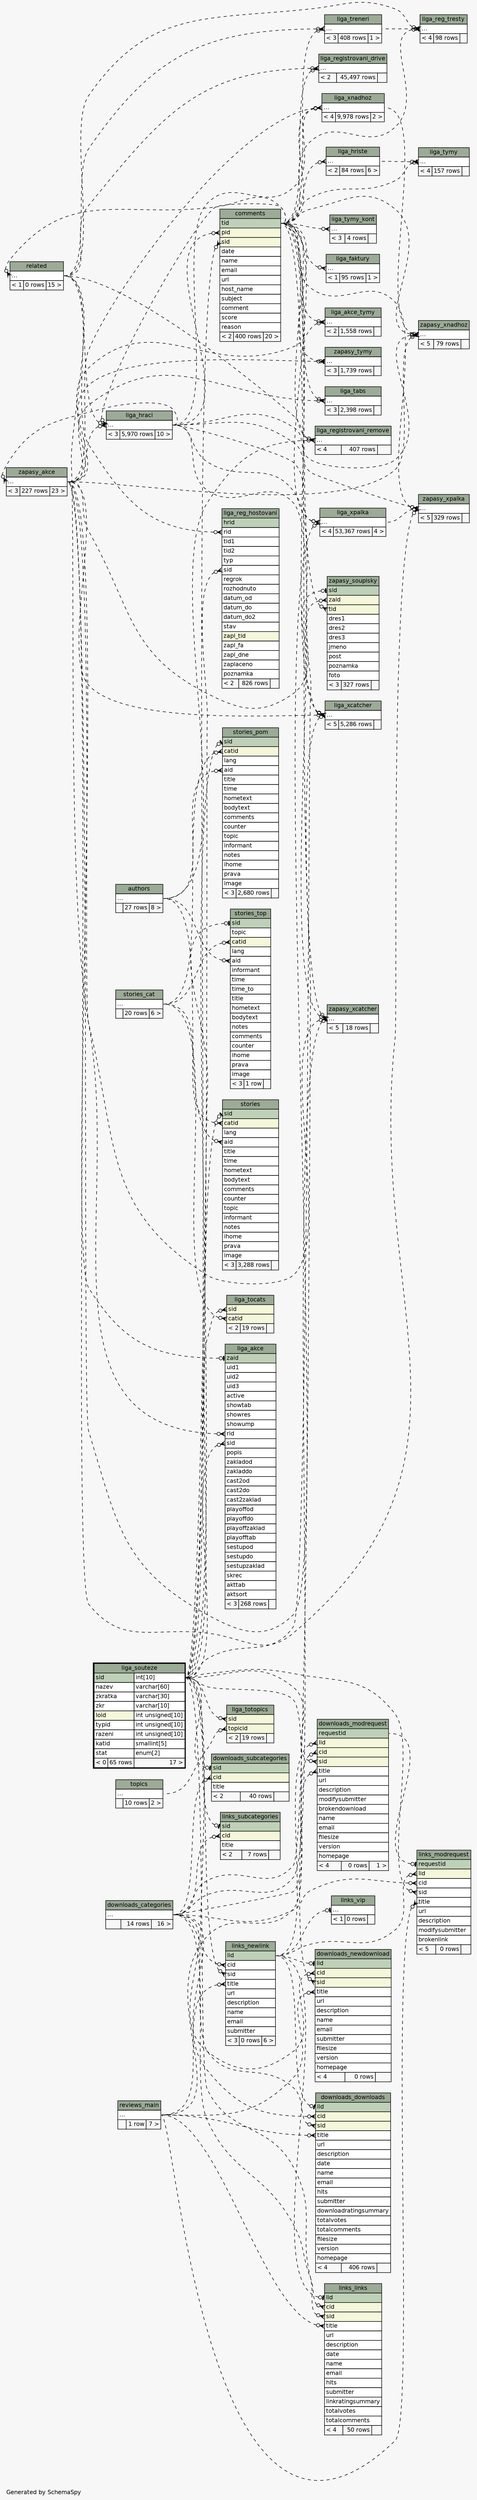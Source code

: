// dot 2.38.0 on Mac OS X 10.9.4
// SchemaSpy rev 590
digraph "impliedTwoDegreesRelationshipsDiagram" {
  graph [
    rankdir="RL"
    bgcolor="#f7f7f7"
    label="\nGenerated by SchemaSpy"
    labeljust="l"
    nodesep="0.18"
    ranksep="0.46"
    fontname="Helvetica"
    fontsize="11"
  ];
  node [
    fontname="Helvetica"
    fontsize="11"
    shape="plaintext"
  ];
  edge [
    arrowsize="0.8"
  ];
  "comments":"pid":w -> "liga_hraci":"elipses":e [arrowhead=none dir=back arrowtail=crowodot style=dashed];
  "comments":"sid":w -> "liga_souteze":"sid.type":e [arrowhead=none dir=back arrowtail=crowodot style=dashed];
  "downloads_downloads":"cid":w -> "downloads_categories":"elipses":e [arrowhead=none dir=back arrowtail=crowodot style=dashed];
  "downloads_downloads":"lid":w -> "links_newlink":"lid":e [arrowhead=none dir=back arrowtail=teeodot style=dashed];
  "downloads_downloads":"sid":w -> "liga_souteze":"sid.type":e [arrowhead=none dir=back arrowtail=crowodot style=dashed];
  "downloads_downloads":"title":w -> "reviews_main":"elipses":e [arrowhead=none dir=back arrowtail=crowodot style=dashed];
  "downloads_modrequest":"cid":w -> "downloads_categories":"elipses":e [arrowhead=none dir=back arrowtail=crowodot style=dashed];
  "downloads_modrequest":"lid":w -> "links_newlink":"lid":e [arrowhead=none dir=back arrowtail=crowodot style=dashed];
  "downloads_modrequest":"sid":w -> "liga_souteze":"sid.type":e [arrowhead=none dir=back arrowtail=crowodot style=dashed];
  "downloads_modrequest":"title":w -> "reviews_main":"elipses":e [arrowhead=none dir=back arrowtail=crowodot style=dashed];
  "downloads_newdownload":"cid":w -> "downloads_categories":"elipses":e [arrowhead=none dir=back arrowtail=crowodot style=dashed];
  "downloads_newdownload":"lid":w -> "links_newlink":"lid":e [arrowhead=none dir=back arrowtail=teeodot style=dashed];
  "downloads_newdownload":"sid":w -> "liga_souteze":"sid.type":e [arrowhead=none dir=back arrowtail=crowodot style=dashed];
  "downloads_newdownload":"title":w -> "reviews_main":"elipses":e [arrowhead=none dir=back arrowtail=crowodot style=dashed];
  "downloads_subcategories":"cid":w -> "downloads_categories":"elipses":e [arrowhead=none dir=back arrowtail=crowodot style=dashed];
  "downloads_subcategories":"sid":w -> "liga_souteze":"sid.type":e [arrowhead=none dir=back arrowtail=teeodot style=dashed];
  "liga_akce":"rid":w -> "related":"elipses":e [arrowhead=none dir=back arrowtail=crowodot style=dashed];
  "liga_akce":"sid":w -> "liga_souteze":"sid.type":e [arrowhead=none dir=back arrowtail=crowodot style=dashed];
  "liga_akce":"zaid":w -> "zapasy_akce":"elipses":e [arrowhead=none dir=back arrowtail=teeodot style=dashed];
  "liga_akce_tymy":"elipses":w -> "comments":"tid":e [arrowhead=none dir=back arrowtail=crowodot style=dashed];
  "liga_akce_tymy":"elipses":w -> "zapasy_akce":"elipses":e [arrowhead=none dir=back arrowtail=crowodot style=dashed];
  "liga_faktury":"elipses":w -> "comments":"tid":e [arrowhead=none dir=back arrowtail=crowodot style=dashed];
  "liga_hraci":"elipses":w -> "related":"elipses":e [arrowhead=none dir=back arrowtail=crowodot style=dashed];
  "liga_hraci":"elipses":w -> "comments":"tid":e [arrowhead=none dir=back arrowtail=crowodot style=dashed];
  "liga_hraci":"elipses":w -> "zapasy_akce":"elipses":e [arrowhead=none dir=back arrowtail=crowodot style=dashed];
  "liga_hriste":"elipses":w -> "comments":"tid":e [arrowhead=none dir=back arrowtail=crowodot style=dashed];
  "liga_reg_hostovani":"rid":w -> "related":"elipses":e [arrowhead=none dir=back arrowtail=crowodot style=dashed];
  "liga_reg_hostovani":"sid":w -> "liga_souteze":"sid.type":e [arrowhead=none dir=back arrowtail=crowodot style=dashed];
  "liga_reg_tresty":"elipses":w -> "related":"elipses":e [arrowhead=none dir=back arrowtail=crowodot style=dashed];
  "liga_reg_tresty":"elipses":w -> "comments":"tid":e [arrowhead=none dir=back arrowtail=crowodot style=dashed];
  "liga_reg_tresty":"elipses":w -> "liga_treneri":"elipses":e [arrowhead=none dir=back arrowtail=teeodot style=dashed];
  "liga_registrovani_drive":"elipses":w -> "related":"elipses":e [arrowhead=none dir=back arrowtail=crowodot style=dashed];
  "liga_registrovani_drive":"elipses":w -> "comments":"tid":e [arrowhead=none dir=back arrowtail=crowodot style=dashed];
  "liga_registrovani_remove":"elipses":w -> "authors":"elipses":e [arrowhead=none dir=back arrowtail=crowodot style=dashed];
  "liga_registrovani_remove":"elipses":w -> "related":"elipses":e [arrowhead=none dir=back arrowtail=crowodot style=dashed];
  "liga_registrovani_remove":"elipses":w -> "comments":"tid":e [arrowhead=none dir=back arrowtail=crowodot style=dashed];
  "liga_tabs":"elipses":w -> "comments":"tid":e [arrowhead=none dir=back arrowtail=crowodot style=dashed];
  "liga_tabs":"elipses":w -> "zapasy_akce":"elipses":e [arrowhead=none dir=back arrowtail=crowodot style=dashed];
  "liga_tocats":"catid":w -> "stories_cat":"elipses":e [arrowhead=none dir=back arrowtail=crowodot style=dashed];
  "liga_tocats":"sid":w -> "liga_souteze":"sid.type":e [arrowhead=none dir=back arrowtail=crowodot style=dashed];
  "liga_totopics":"sid":w -> "liga_souteze":"sid.type":e [arrowhead=none dir=back arrowtail=crowodot style=dashed];
  "liga_totopics":"topicid":w -> "topics":"elipses":e [arrowhead=none dir=back arrowtail=crowodot style=dashed];
  "liga_treneri":"elipses":w -> "related":"elipses":e [arrowhead=none dir=back arrowtail=crowodot style=dashed];
  "liga_treneri":"elipses":w -> "comments":"tid":e [arrowhead=none dir=back arrowtail=crowodot style=dashed];
  "liga_tymy":"elipses":w -> "liga_hriste":"elipses":e [arrowhead=none dir=back arrowtail=crowodot style=dashed];
  "liga_tymy":"elipses":w -> "comments":"tid":e [arrowhead=none dir=back arrowtail=teeodot style=dashed];
  "liga_tymy_kont":"elipses":w -> "comments":"tid":e [arrowhead=none dir=back arrowtail=crowodot style=dashed];
  "liga_xcatcher":"elipses":w -> "downloads_categories":"elipses":e [arrowhead=none dir=back arrowtail=teeodot style=dashed];
  "liga_xcatcher":"elipses":w -> "liga_hraci":"elipses":e [arrowhead=none dir=back arrowtail=crowodot style=dashed];
  "liga_xcatcher":"elipses":w -> "comments":"tid":e [arrowhead=none dir=back arrowtail=crowodot style=dashed];
  "liga_xcatcher":"elipses":w -> "zapasy_akce":"elipses":e [arrowhead=none dir=back arrowtail=crowodot style=dashed];
  "liga_xnadhoz":"elipses":w -> "liga_hraci":"elipses":e [arrowhead=none dir=back arrowtail=crowodot style=dashed];
  "liga_xnadhoz":"elipses":w -> "comments":"tid":e [arrowhead=none dir=back arrowtail=crowodot style=dashed];
  "liga_xnadhoz":"elipses":w -> "zapasy_akce":"elipses":e [arrowhead=none dir=back arrowtail=crowodot style=dashed];
  "liga_xpalka":"elipses":w -> "liga_hraci":"elipses":e [arrowhead=none dir=back arrowtail=crowodot style=dashed];
  "liga_xpalka":"elipses":w -> "comments":"tid":e [arrowhead=none dir=back arrowtail=crowodot style=dashed];
  "liga_xpalka":"elipses":w -> "zapasy_akce":"elipses":e [arrowhead=none dir=back arrowtail=crowodot style=dashed];
  "links_links":"cid":w -> "downloads_categories":"elipses":e [arrowhead=none dir=back arrowtail=crowodot style=dashed];
  "links_links":"lid":w -> "links_newlink":"lid":e [arrowhead=none dir=back arrowtail=teeodot style=dashed];
  "links_links":"sid":w -> "liga_souteze":"sid.type":e [arrowhead=none dir=back arrowtail=crowodot style=dashed];
  "links_links":"title":w -> "reviews_main":"elipses":e [arrowhead=none dir=back arrowtail=crowodot style=dashed];
  "links_modrequest":"cid":w -> "downloads_categories":"elipses":e [arrowhead=none dir=back arrowtail=crowodot style=dashed];
  "links_modrequest":"lid":w -> "links_newlink":"lid":e [arrowhead=none dir=back arrowtail=crowodot style=dashed];
  "links_modrequest":"requestid":w -> "downloads_modrequest":"requestid":e [arrowhead=none dir=back arrowtail=teeodot style=dashed];
  "links_modrequest":"sid":w -> "liga_souteze":"sid.type":e [arrowhead=none dir=back arrowtail=crowodot style=dashed];
  "links_modrequest":"title":w -> "reviews_main":"elipses":e [arrowhead=none dir=back arrowtail=crowodot style=dashed];
  "links_newlink":"cid":w -> "downloads_categories":"elipses":e [arrowhead=none dir=back arrowtail=crowodot style=dashed];
  "links_newlink":"sid":w -> "liga_souteze":"sid.type":e [arrowhead=none dir=back arrowtail=crowodot style=dashed];
  "links_newlink":"title":w -> "reviews_main":"elipses":e [arrowhead=none dir=back arrowtail=crowodot style=dashed];
  "links_subcategories":"cid":w -> "downloads_categories":"elipses":e [arrowhead=none dir=back arrowtail=crowodot style=dashed];
  "links_subcategories":"sid":w -> "liga_souteze":"sid.type":e [arrowhead=none dir=back arrowtail=teeodot style=dashed];
  "links_vip":"elipses":w -> "links_newlink":"lid":e [arrowhead=none dir=back arrowtail=teeodot style=dashed];
  "related":"elipses":w -> "comments":"tid":e [arrowhead=none dir=back arrowtail=crowodot style=dashed];
  "stories":"aid":w -> "authors":"elipses":e [arrowhead=none dir=back arrowtail=crowodot style=dashed];
  "stories":"catid":w -> "stories_cat":"elipses":e [arrowhead=none dir=back arrowtail=crowodot style=dashed];
  "stories":"sid":w -> "liga_souteze":"sid.type":e [arrowhead=none dir=back arrowtail=teeodot style=dashed];
  "stories_pom":"aid":w -> "authors":"elipses":e [arrowhead=none dir=back arrowtail=crowodot style=dashed];
  "stories_pom":"catid":w -> "stories_cat":"elipses":e [arrowhead=none dir=back arrowtail=crowodot style=dashed];
  "stories_pom":"sid":w -> "liga_souteze":"sid.type":e [arrowhead=none dir=back arrowtail=teeodot style=dashed];
  "stories_top":"aid":w -> "authors":"elipses":e [arrowhead=none dir=back arrowtail=crowodot style=dashed];
  "stories_top":"catid":w -> "stories_cat":"elipses":e [arrowhead=none dir=back arrowtail=crowodot style=dashed];
  "stories_top":"sid":w -> "liga_souteze":"sid.type":e [arrowhead=none dir=back arrowtail=teeodot style=dashed];
  "zapasy_akce":"elipses":w -> "liga_hraci":"elipses":e [arrowhead=none dir=back arrowtail=crowodot style=dashed];
  "zapasy_soupisky":"sid":w -> "liga_souteze":"sid.type":e [arrowhead=none dir=back arrowtail=teeodot style=dashed];
  "zapasy_soupisky":"tid":w -> "comments":"tid":e [arrowhead=none dir=back arrowtail=crowodot style=dashed];
  "zapasy_soupisky":"zaid":w -> "zapasy_akce":"elipses":e [arrowhead=none dir=back arrowtail=crowodot style=dashed];
  "zapasy_tymy":"elipses":w -> "comments":"tid":e [arrowhead=none dir=back arrowtail=teeodot style=dashed];
  "zapasy_tymy":"elipses":w -> "zapasy_akce":"elipses":e [arrowhead=none dir=back arrowtail=crowodot style=dashed];
  "zapasy_xcatcher":"elipses":w -> "downloads_categories":"elipses":e [arrowhead=none dir=back arrowtail=teeodot style=dashed];
  "zapasy_xcatcher":"elipses":w -> "liga_hraci":"elipses":e [arrowhead=none dir=back arrowtail=crowodot style=dashed];
  "zapasy_xcatcher":"elipses":w -> "comments":"tid":e [arrowhead=none dir=back arrowtail=crowodot style=dashed];
  "zapasy_xcatcher":"elipses":w -> "zapasy_akce":"elipses":e [arrowhead=none dir=back arrowtail=crowodot style=dashed];
  "zapasy_xnadhoz":"elipses":w -> "liga_xnadhoz":"elipses":e [arrowhead=none dir=back arrowtail=teeodot style=dashed];
  "zapasy_xnadhoz":"elipses":w -> "liga_hraci":"elipses":e [arrowhead=none dir=back arrowtail=crowodot style=dashed];
  "zapasy_xnadhoz":"elipses":w -> "comments":"tid":e [arrowhead=none dir=back arrowtail=crowodot style=dashed];
  "zapasy_xnadhoz":"elipses":w -> "zapasy_akce":"elipses":e [arrowhead=none dir=back arrowtail=crowodot style=dashed];
  "zapasy_xpalka":"elipses":w -> "liga_xpalka":"elipses":e [arrowhead=none dir=back arrowtail=teeodot style=dashed];
  "zapasy_xpalka":"elipses":w -> "liga_hraci":"elipses":e [arrowhead=none dir=back arrowtail=crowodot style=dashed];
  "zapasy_xpalka":"elipses":w -> "comments":"tid":e [arrowhead=none dir=back arrowtail=crowodot style=dashed];
  "zapasy_xpalka":"elipses":w -> "zapasy_akce":"elipses":e [arrowhead=none dir=back arrowtail=crowodot style=dashed];
  "authors" [
    label=<
    <TABLE BORDER="0" CELLBORDER="1" CELLSPACING="0" BGCOLOR="#ffffff">
      <TR><TD COLSPAN="3" BGCOLOR="#9bab96" ALIGN="CENTER">authors</TD></TR>
      <TR><TD PORT="elipses" COLSPAN="3" ALIGN="LEFT">...</TD></TR>
      <TR><TD ALIGN="LEFT" BGCOLOR="#f7f7f7">  </TD><TD ALIGN="RIGHT" BGCOLOR="#f7f7f7">27 rows</TD><TD ALIGN="RIGHT" BGCOLOR="#f7f7f7">8 &gt;</TD></TR>
    </TABLE>>
    URL="authors.html"
    tooltip="authors"
  ];
  "comments" [
    label=<
    <TABLE BORDER="0" CELLBORDER="1" CELLSPACING="0" BGCOLOR="#ffffff">
      <TR><TD COLSPAN="3" BGCOLOR="#9bab96" ALIGN="CENTER">comments</TD></TR>
      <TR><TD PORT="tid" COLSPAN="3" BGCOLOR="#bed1b8" ALIGN="LEFT">tid</TD></TR>
      <TR><TD PORT="pid" COLSPAN="3" BGCOLOR="#f4f7da" ALIGN="LEFT">pid</TD></TR>
      <TR><TD PORT="sid" COLSPAN="3" BGCOLOR="#f4f7da" ALIGN="LEFT">sid</TD></TR>
      <TR><TD PORT="date" COLSPAN="3" ALIGN="LEFT">date</TD></TR>
      <TR><TD PORT="name" COLSPAN="3" ALIGN="LEFT">name</TD></TR>
      <TR><TD PORT="email" COLSPAN="3" ALIGN="LEFT">email</TD></TR>
      <TR><TD PORT="url" COLSPAN="3" ALIGN="LEFT">url</TD></TR>
      <TR><TD PORT="host_name" COLSPAN="3" ALIGN="LEFT">host_name</TD></TR>
      <TR><TD PORT="subject" COLSPAN="3" ALIGN="LEFT">subject</TD></TR>
      <TR><TD PORT="comment" COLSPAN="3" ALIGN="LEFT">comment</TD></TR>
      <TR><TD PORT="score" COLSPAN="3" ALIGN="LEFT">score</TD></TR>
      <TR><TD PORT="reason" COLSPAN="3" ALIGN="LEFT">reason</TD></TR>
      <TR><TD ALIGN="LEFT" BGCOLOR="#f7f7f7">&lt; 2</TD><TD ALIGN="RIGHT" BGCOLOR="#f7f7f7">400 rows</TD><TD ALIGN="RIGHT" BGCOLOR="#f7f7f7">20 &gt;</TD></TR>
    </TABLE>>
    URL="comments.html"
    tooltip="comments"
  ];
  "downloads_categories" [
    label=<
    <TABLE BORDER="0" CELLBORDER="1" CELLSPACING="0" BGCOLOR="#ffffff">
      <TR><TD COLSPAN="3" BGCOLOR="#9bab96" ALIGN="CENTER">downloads_categories</TD></TR>
      <TR><TD PORT="elipses" COLSPAN="3" ALIGN="LEFT">...</TD></TR>
      <TR><TD ALIGN="LEFT" BGCOLOR="#f7f7f7">  </TD><TD ALIGN="RIGHT" BGCOLOR="#f7f7f7">14 rows</TD><TD ALIGN="RIGHT" BGCOLOR="#f7f7f7">16 &gt;</TD></TR>
    </TABLE>>
    URL="downloads_categories.html"
    tooltip="downloads_categories"
  ];
  "downloads_downloads" [
    label=<
    <TABLE BORDER="0" CELLBORDER="1" CELLSPACING="0" BGCOLOR="#ffffff">
      <TR><TD COLSPAN="3" BGCOLOR="#9bab96" ALIGN="CENTER">downloads_downloads</TD></TR>
      <TR><TD PORT="lid" COLSPAN="3" BGCOLOR="#bed1b8" ALIGN="LEFT">lid</TD></TR>
      <TR><TD PORT="cid" COLSPAN="3" BGCOLOR="#f4f7da" ALIGN="LEFT">cid</TD></TR>
      <TR><TD PORT="sid" COLSPAN="3" BGCOLOR="#f4f7da" ALIGN="LEFT">sid</TD></TR>
      <TR><TD PORT="title" COLSPAN="3" ALIGN="LEFT">title</TD></TR>
      <TR><TD PORT="url" COLSPAN="3" ALIGN="LEFT">url</TD></TR>
      <TR><TD PORT="description" COLSPAN="3" ALIGN="LEFT">description</TD></TR>
      <TR><TD PORT="date" COLSPAN="3" ALIGN="LEFT">date</TD></TR>
      <TR><TD PORT="name" COLSPAN="3" ALIGN="LEFT">name</TD></TR>
      <TR><TD PORT="email" COLSPAN="3" ALIGN="LEFT">email</TD></TR>
      <TR><TD PORT="hits" COLSPAN="3" ALIGN="LEFT">hits</TD></TR>
      <TR><TD PORT="submitter" COLSPAN="3" ALIGN="LEFT">submitter</TD></TR>
      <TR><TD PORT="downloadratingsummary" COLSPAN="3" ALIGN="LEFT">downloadratingsummary</TD></TR>
      <TR><TD PORT="totalvotes" COLSPAN="3" ALIGN="LEFT">totalvotes</TD></TR>
      <TR><TD PORT="totalcomments" COLSPAN="3" ALIGN="LEFT">totalcomments</TD></TR>
      <TR><TD PORT="filesize" COLSPAN="3" ALIGN="LEFT">filesize</TD></TR>
      <TR><TD PORT="version" COLSPAN="3" ALIGN="LEFT">version</TD></TR>
      <TR><TD PORT="homepage" COLSPAN="3" ALIGN="LEFT">homepage</TD></TR>
      <TR><TD ALIGN="LEFT" BGCOLOR="#f7f7f7">&lt; 4</TD><TD ALIGN="RIGHT" BGCOLOR="#f7f7f7">406 rows</TD><TD ALIGN="RIGHT" BGCOLOR="#f7f7f7">  </TD></TR>
    </TABLE>>
    URL="downloads_downloads.html"
    tooltip="downloads_downloads"
  ];
  "downloads_modrequest" [
    label=<
    <TABLE BORDER="0" CELLBORDER="1" CELLSPACING="0" BGCOLOR="#ffffff">
      <TR><TD COLSPAN="3" BGCOLOR="#9bab96" ALIGN="CENTER">downloads_modrequest</TD></TR>
      <TR><TD PORT="requestid" COLSPAN="3" BGCOLOR="#bed1b8" ALIGN="LEFT">requestid</TD></TR>
      <TR><TD PORT="lid" COLSPAN="3" BGCOLOR="#f4f7da" ALIGN="LEFT">lid</TD></TR>
      <TR><TD PORT="cid" COLSPAN="3" BGCOLOR="#f4f7da" ALIGN="LEFT">cid</TD></TR>
      <TR><TD PORT="sid" COLSPAN="3" BGCOLOR="#f4f7da" ALIGN="LEFT">sid</TD></TR>
      <TR><TD PORT="title" COLSPAN="3" ALIGN="LEFT">title</TD></TR>
      <TR><TD PORT="url" COLSPAN="3" ALIGN="LEFT">url</TD></TR>
      <TR><TD PORT="description" COLSPAN="3" ALIGN="LEFT">description</TD></TR>
      <TR><TD PORT="modifysubmitter" COLSPAN="3" ALIGN="LEFT">modifysubmitter</TD></TR>
      <TR><TD PORT="brokendownload" COLSPAN="3" ALIGN="LEFT">brokendownload</TD></TR>
      <TR><TD PORT="name" COLSPAN="3" ALIGN="LEFT">name</TD></TR>
      <TR><TD PORT="email" COLSPAN="3" ALIGN="LEFT">email</TD></TR>
      <TR><TD PORT="filesize" COLSPAN="3" ALIGN="LEFT">filesize</TD></TR>
      <TR><TD PORT="version" COLSPAN="3" ALIGN="LEFT">version</TD></TR>
      <TR><TD PORT="homepage" COLSPAN="3" ALIGN="LEFT">homepage</TD></TR>
      <TR><TD ALIGN="LEFT" BGCOLOR="#f7f7f7">&lt; 4</TD><TD ALIGN="RIGHT" BGCOLOR="#f7f7f7">0 rows</TD><TD ALIGN="RIGHT" BGCOLOR="#f7f7f7">1 &gt;</TD></TR>
    </TABLE>>
    URL="downloads_modrequest.html"
    tooltip="downloads_modrequest"
  ];
  "downloads_newdownload" [
    label=<
    <TABLE BORDER="0" CELLBORDER="1" CELLSPACING="0" BGCOLOR="#ffffff">
      <TR><TD COLSPAN="3" BGCOLOR="#9bab96" ALIGN="CENTER">downloads_newdownload</TD></TR>
      <TR><TD PORT="lid" COLSPAN="3" BGCOLOR="#bed1b8" ALIGN="LEFT">lid</TD></TR>
      <TR><TD PORT="cid" COLSPAN="3" BGCOLOR="#f4f7da" ALIGN="LEFT">cid</TD></TR>
      <TR><TD PORT="sid" COLSPAN="3" BGCOLOR="#f4f7da" ALIGN="LEFT">sid</TD></TR>
      <TR><TD PORT="title" COLSPAN="3" ALIGN="LEFT">title</TD></TR>
      <TR><TD PORT="url" COLSPAN="3" ALIGN="LEFT">url</TD></TR>
      <TR><TD PORT="description" COLSPAN="3" ALIGN="LEFT">description</TD></TR>
      <TR><TD PORT="name" COLSPAN="3" ALIGN="LEFT">name</TD></TR>
      <TR><TD PORT="email" COLSPAN="3" ALIGN="LEFT">email</TD></TR>
      <TR><TD PORT="submitter" COLSPAN="3" ALIGN="LEFT">submitter</TD></TR>
      <TR><TD PORT="filesize" COLSPAN="3" ALIGN="LEFT">filesize</TD></TR>
      <TR><TD PORT="version" COLSPAN="3" ALIGN="LEFT">version</TD></TR>
      <TR><TD PORT="homepage" COLSPAN="3" ALIGN="LEFT">homepage</TD></TR>
      <TR><TD ALIGN="LEFT" BGCOLOR="#f7f7f7">&lt; 4</TD><TD ALIGN="RIGHT" BGCOLOR="#f7f7f7">0 rows</TD><TD ALIGN="RIGHT" BGCOLOR="#f7f7f7">  </TD></TR>
    </TABLE>>
    URL="downloads_newdownload.html"
    tooltip="downloads_newdownload"
  ];
  "downloads_subcategories" [
    label=<
    <TABLE BORDER="0" CELLBORDER="1" CELLSPACING="0" BGCOLOR="#ffffff">
      <TR><TD COLSPAN="3" BGCOLOR="#9bab96" ALIGN="CENTER">downloads_subcategories</TD></TR>
      <TR><TD PORT="sid" COLSPAN="3" BGCOLOR="#bed1b8" ALIGN="LEFT">sid</TD></TR>
      <TR><TD PORT="cid" COLSPAN="3" BGCOLOR="#f4f7da" ALIGN="LEFT">cid</TD></TR>
      <TR><TD PORT="title" COLSPAN="3" ALIGN="LEFT">title</TD></TR>
      <TR><TD ALIGN="LEFT" BGCOLOR="#f7f7f7">&lt; 2</TD><TD ALIGN="RIGHT" BGCOLOR="#f7f7f7">40 rows</TD><TD ALIGN="RIGHT" BGCOLOR="#f7f7f7">  </TD></TR>
    </TABLE>>
    URL="downloads_subcategories.html"
    tooltip="downloads_subcategories"
  ];
  "liga_akce" [
    label=<
    <TABLE BORDER="0" CELLBORDER="1" CELLSPACING="0" BGCOLOR="#ffffff">
      <TR><TD COLSPAN="3" BGCOLOR="#9bab96" ALIGN="CENTER">liga_akce</TD></TR>
      <TR><TD PORT="zaid" COLSPAN="3" BGCOLOR="#bed1b8" ALIGN="LEFT">zaid</TD></TR>
      <TR><TD PORT="uid1" COLSPAN="3" ALIGN="LEFT">uid1</TD></TR>
      <TR><TD PORT="uid2" COLSPAN="3" ALIGN="LEFT">uid2</TD></TR>
      <TR><TD PORT="uid3" COLSPAN="3" ALIGN="LEFT">uid3</TD></TR>
      <TR><TD PORT="active" COLSPAN="3" ALIGN="LEFT">active</TD></TR>
      <TR><TD PORT="showtab" COLSPAN="3" ALIGN="LEFT">showtab</TD></TR>
      <TR><TD PORT="showres" COLSPAN="3" ALIGN="LEFT">showres</TD></TR>
      <TR><TD PORT="showump" COLSPAN="3" ALIGN="LEFT">showump</TD></TR>
      <TR><TD PORT="rid" COLSPAN="3" ALIGN="LEFT">rid</TD></TR>
      <TR><TD PORT="sid" COLSPAN="3" ALIGN="LEFT">sid</TD></TR>
      <TR><TD PORT="popis" COLSPAN="3" ALIGN="LEFT">popis</TD></TR>
      <TR><TD PORT="zakladod" COLSPAN="3" ALIGN="LEFT">zakladod</TD></TR>
      <TR><TD PORT="zakladdo" COLSPAN="3" ALIGN="LEFT">zakladdo</TD></TR>
      <TR><TD PORT="cast2od" COLSPAN="3" ALIGN="LEFT">cast2od</TD></TR>
      <TR><TD PORT="cast2do" COLSPAN="3" ALIGN="LEFT">cast2do</TD></TR>
      <TR><TD PORT="cast2zaklad" COLSPAN="3" ALIGN="LEFT">cast2zaklad</TD></TR>
      <TR><TD PORT="playoffod" COLSPAN="3" ALIGN="LEFT">playoffod</TD></TR>
      <TR><TD PORT="playoffdo" COLSPAN="3" ALIGN="LEFT">playoffdo</TD></TR>
      <TR><TD PORT="playoffzaklad" COLSPAN="3" ALIGN="LEFT">playoffzaklad</TD></TR>
      <TR><TD PORT="playofftab" COLSPAN="3" ALIGN="LEFT">playofftab</TD></TR>
      <TR><TD PORT="sestupod" COLSPAN="3" ALIGN="LEFT">sestupod</TD></TR>
      <TR><TD PORT="sestupdo" COLSPAN="3" ALIGN="LEFT">sestupdo</TD></TR>
      <TR><TD PORT="sestupzaklad" COLSPAN="3" ALIGN="LEFT">sestupzaklad</TD></TR>
      <TR><TD PORT="skrec" COLSPAN="3" ALIGN="LEFT">skrec</TD></TR>
      <TR><TD PORT="akttab" COLSPAN="3" ALIGN="LEFT">akttab</TD></TR>
      <TR><TD PORT="aktsort" COLSPAN="3" ALIGN="LEFT">aktsort</TD></TR>
      <TR><TD ALIGN="LEFT" BGCOLOR="#f7f7f7">&lt; 3</TD><TD ALIGN="RIGHT" BGCOLOR="#f7f7f7">268 rows</TD><TD ALIGN="RIGHT" BGCOLOR="#f7f7f7">  </TD></TR>
    </TABLE>>
    URL="liga_akce.html"
    tooltip="liga_akce"
  ];
  "liga_akce_tymy" [
    label=<
    <TABLE BORDER="0" CELLBORDER="1" CELLSPACING="0" BGCOLOR="#ffffff">
      <TR><TD COLSPAN="3" BGCOLOR="#9bab96" ALIGN="CENTER">liga_akce_tymy</TD></TR>
      <TR><TD PORT="elipses" COLSPAN="3" ALIGN="LEFT">...</TD></TR>
      <TR><TD ALIGN="LEFT" BGCOLOR="#f7f7f7">&lt; 2</TD><TD ALIGN="RIGHT" BGCOLOR="#f7f7f7">1,558 rows</TD><TD ALIGN="RIGHT" BGCOLOR="#f7f7f7">  </TD></TR>
    </TABLE>>
    URL="liga_akce_tymy.html"
    tooltip="liga_akce_tymy"
  ];
  "liga_faktury" [
    label=<
    <TABLE BORDER="0" CELLBORDER="1" CELLSPACING="0" BGCOLOR="#ffffff">
      <TR><TD COLSPAN="3" BGCOLOR="#9bab96" ALIGN="CENTER">liga_faktury</TD></TR>
      <TR><TD PORT="elipses" COLSPAN="3" ALIGN="LEFT">...</TD></TR>
      <TR><TD ALIGN="LEFT" BGCOLOR="#f7f7f7">&lt; 1</TD><TD ALIGN="RIGHT" BGCOLOR="#f7f7f7">95 rows</TD><TD ALIGN="RIGHT" BGCOLOR="#f7f7f7">1 &gt;</TD></TR>
    </TABLE>>
    URL="liga_faktury.html"
    tooltip="liga_faktury"
  ];
  "liga_hraci" [
    label=<
    <TABLE BORDER="0" CELLBORDER="1" CELLSPACING="0" BGCOLOR="#ffffff">
      <TR><TD COLSPAN="3" BGCOLOR="#9bab96" ALIGN="CENTER">liga_hraci</TD></TR>
      <TR><TD PORT="elipses" COLSPAN="3" ALIGN="LEFT">...</TD></TR>
      <TR><TD ALIGN="LEFT" BGCOLOR="#f7f7f7">&lt; 3</TD><TD ALIGN="RIGHT" BGCOLOR="#f7f7f7">5,970 rows</TD><TD ALIGN="RIGHT" BGCOLOR="#f7f7f7">10 &gt;</TD></TR>
    </TABLE>>
    URL="liga_hraci.html"
    tooltip="liga_hraci"
  ];
  "liga_hriste" [
    label=<
    <TABLE BORDER="0" CELLBORDER="1" CELLSPACING="0" BGCOLOR="#ffffff">
      <TR><TD COLSPAN="3" BGCOLOR="#9bab96" ALIGN="CENTER">liga_hriste</TD></TR>
      <TR><TD PORT="elipses" COLSPAN="3" ALIGN="LEFT">...</TD></TR>
      <TR><TD ALIGN="LEFT" BGCOLOR="#f7f7f7">&lt; 2</TD><TD ALIGN="RIGHT" BGCOLOR="#f7f7f7">84 rows</TD><TD ALIGN="RIGHT" BGCOLOR="#f7f7f7">6 &gt;</TD></TR>
    </TABLE>>
    URL="liga_hriste.html"
    tooltip="liga_hriste"
  ];
  "liga_reg_hostovani" [
    label=<
    <TABLE BORDER="0" CELLBORDER="1" CELLSPACING="0" BGCOLOR="#ffffff">
      <TR><TD COLSPAN="3" BGCOLOR="#9bab96" ALIGN="CENTER">liga_reg_hostovani</TD></TR>
      <TR><TD PORT="hrid" COLSPAN="3" BGCOLOR="#bed1b8" ALIGN="LEFT">hrid</TD></TR>
      <TR><TD PORT="rid" COLSPAN="3" ALIGN="LEFT">rid</TD></TR>
      <TR><TD PORT="tid1" COLSPAN="3" ALIGN="LEFT">tid1</TD></TR>
      <TR><TD PORT="tid2" COLSPAN="3" ALIGN="LEFT">tid2</TD></TR>
      <TR><TD PORT="typ" COLSPAN="3" ALIGN="LEFT">typ</TD></TR>
      <TR><TD PORT="sid" COLSPAN="3" ALIGN="LEFT">sid</TD></TR>
      <TR><TD PORT="regrok" COLSPAN="3" ALIGN="LEFT">regrok</TD></TR>
      <TR><TD PORT="rozhodnuto" COLSPAN="3" ALIGN="LEFT">rozhodnuto</TD></TR>
      <TR><TD PORT="datum_od" COLSPAN="3" ALIGN="LEFT">datum_od</TD></TR>
      <TR><TD PORT="datum_do" COLSPAN="3" ALIGN="LEFT">datum_do</TD></TR>
      <TR><TD PORT="datum_do2" COLSPAN="3" ALIGN="LEFT">datum_do2</TD></TR>
      <TR><TD PORT="stav" COLSPAN="3" ALIGN="LEFT">stav</TD></TR>
      <TR><TD PORT="zapl_tid" COLSPAN="3" BGCOLOR="#f4f7da" ALIGN="LEFT">zapl_tid</TD></TR>
      <TR><TD PORT="zapl_fa" COLSPAN="3" ALIGN="LEFT">zapl_fa</TD></TR>
      <TR><TD PORT="zapl_dne" COLSPAN="3" ALIGN="LEFT">zapl_dne</TD></TR>
      <TR><TD PORT="zaplaceno" COLSPAN="3" ALIGN="LEFT">zaplaceno</TD></TR>
      <TR><TD PORT="poznamka" COLSPAN="3" ALIGN="LEFT">poznamka</TD></TR>
      <TR><TD ALIGN="LEFT" BGCOLOR="#f7f7f7">&lt; 2</TD><TD ALIGN="RIGHT" BGCOLOR="#f7f7f7">826 rows</TD><TD ALIGN="RIGHT" BGCOLOR="#f7f7f7">  </TD></TR>
    </TABLE>>
    URL="liga_reg_hostovani.html"
    tooltip="liga_reg_hostovani"
  ];
  "liga_reg_tresty" [
    label=<
    <TABLE BORDER="0" CELLBORDER="1" CELLSPACING="0" BGCOLOR="#ffffff">
      <TR><TD COLSPAN="3" BGCOLOR="#9bab96" ALIGN="CENTER">liga_reg_tresty</TD></TR>
      <TR><TD PORT="elipses" COLSPAN="3" ALIGN="LEFT">...</TD></TR>
      <TR><TD ALIGN="LEFT" BGCOLOR="#f7f7f7">&lt; 4</TD><TD ALIGN="RIGHT" BGCOLOR="#f7f7f7">98 rows</TD><TD ALIGN="RIGHT" BGCOLOR="#f7f7f7">  </TD></TR>
    </TABLE>>
    URL="liga_reg_tresty.html"
    tooltip="liga_reg_tresty"
  ];
  "liga_registrovani_drive" [
    label=<
    <TABLE BORDER="0" CELLBORDER="1" CELLSPACING="0" BGCOLOR="#ffffff">
      <TR><TD COLSPAN="3" BGCOLOR="#9bab96" ALIGN="CENTER">liga_registrovani_drive</TD></TR>
      <TR><TD PORT="elipses" COLSPAN="3" ALIGN="LEFT">...</TD></TR>
      <TR><TD ALIGN="LEFT" BGCOLOR="#f7f7f7">&lt; 2</TD><TD ALIGN="RIGHT" BGCOLOR="#f7f7f7">45,497 rows</TD><TD ALIGN="RIGHT" BGCOLOR="#f7f7f7">  </TD></TR>
    </TABLE>>
    URL="liga_registrovani_drive.html"
    tooltip="liga_registrovani_drive"
  ];
  "liga_registrovani_remove" [
    label=<
    <TABLE BORDER="0" CELLBORDER="1" CELLSPACING="0" BGCOLOR="#ffffff">
      <TR><TD COLSPAN="3" BGCOLOR="#9bab96" ALIGN="CENTER">liga_registrovani_remove</TD></TR>
      <TR><TD PORT="elipses" COLSPAN="3" ALIGN="LEFT">...</TD></TR>
      <TR><TD ALIGN="LEFT" BGCOLOR="#f7f7f7">&lt; 4</TD><TD ALIGN="RIGHT" BGCOLOR="#f7f7f7">407 rows</TD><TD ALIGN="RIGHT" BGCOLOR="#f7f7f7">  </TD></TR>
    </TABLE>>
    URL="liga_registrovani_remove.html"
    tooltip="liga_registrovani_remove"
  ];
  "liga_souteze" [
    label=<
    <TABLE BORDER="2" CELLBORDER="1" CELLSPACING="0" BGCOLOR="#ffffff">
      <TR><TD COLSPAN="3" BGCOLOR="#9bab96" ALIGN="CENTER">liga_souteze</TD></TR>
      <TR><TD PORT="sid" COLSPAN="2" BGCOLOR="#bed1b8" ALIGN="LEFT">sid</TD><TD PORT="sid.type" ALIGN="LEFT">int[10]</TD></TR>
      <TR><TD PORT="nazev" COLSPAN="2" ALIGN="LEFT">nazev</TD><TD PORT="nazev.type" ALIGN="LEFT">varchar[60]</TD></TR>
      <TR><TD PORT="zkratka" COLSPAN="2" ALIGN="LEFT">zkratka</TD><TD PORT="zkratka.type" ALIGN="LEFT">varchar[30]</TD></TR>
      <TR><TD PORT="zkr" COLSPAN="2" ALIGN="LEFT">zkr</TD><TD PORT="zkr.type" ALIGN="LEFT">varchar[10]</TD></TR>
      <TR><TD PORT="loid" COLSPAN="2" BGCOLOR="#f4f7da" ALIGN="LEFT">loid</TD><TD PORT="loid.type" ALIGN="LEFT">int unsigned[10]</TD></TR>
      <TR><TD PORT="typid" COLSPAN="2" ALIGN="LEFT">typid</TD><TD PORT="typid.type" ALIGN="LEFT">int unsigned[10]</TD></TR>
      <TR><TD PORT="razeni" COLSPAN="2" ALIGN="LEFT">razeni</TD><TD PORT="razeni.type" ALIGN="LEFT">int unsigned[10]</TD></TR>
      <TR><TD PORT="katid" COLSPAN="2" ALIGN="LEFT">katid</TD><TD PORT="katid.type" ALIGN="LEFT">smallint[5]</TD></TR>
      <TR><TD PORT="stat" COLSPAN="2" ALIGN="LEFT">stat</TD><TD PORT="stat.type" ALIGN="LEFT">enum[2]</TD></TR>
      <TR><TD ALIGN="LEFT" BGCOLOR="#f7f7f7">&lt; 0</TD><TD ALIGN="RIGHT" BGCOLOR="#f7f7f7">65 rows</TD><TD ALIGN="RIGHT" BGCOLOR="#f7f7f7">17 &gt;</TD></TR>
    </TABLE>>
    URL="liga_souteze.html"
    tooltip="liga_souteze"
  ];
  "liga_tabs" [
    label=<
    <TABLE BORDER="0" CELLBORDER="1" CELLSPACING="0" BGCOLOR="#ffffff">
      <TR><TD COLSPAN="3" BGCOLOR="#9bab96" ALIGN="CENTER">liga_tabs</TD></TR>
      <TR><TD PORT="elipses" COLSPAN="3" ALIGN="LEFT">...</TD></TR>
      <TR><TD ALIGN="LEFT" BGCOLOR="#f7f7f7">&lt; 3</TD><TD ALIGN="RIGHT" BGCOLOR="#f7f7f7">2,398 rows</TD><TD ALIGN="RIGHT" BGCOLOR="#f7f7f7">  </TD></TR>
    </TABLE>>
    URL="liga_tabs.html"
    tooltip="liga_tabs"
  ];
  "liga_tocats" [
    label=<
    <TABLE BORDER="0" CELLBORDER="1" CELLSPACING="0" BGCOLOR="#ffffff">
      <TR><TD COLSPAN="3" BGCOLOR="#9bab96" ALIGN="CENTER">liga_tocats</TD></TR>
      <TR><TD PORT="sid" COLSPAN="3" BGCOLOR="#f4f7da" ALIGN="LEFT">sid</TD></TR>
      <TR><TD PORT="catid" COLSPAN="3" BGCOLOR="#f4f7da" ALIGN="LEFT">catid</TD></TR>
      <TR><TD ALIGN="LEFT" BGCOLOR="#f7f7f7">&lt; 2</TD><TD ALIGN="RIGHT" BGCOLOR="#f7f7f7">19 rows</TD><TD ALIGN="RIGHT" BGCOLOR="#f7f7f7">  </TD></TR>
    </TABLE>>
    URL="liga_tocats.html"
    tooltip="liga_tocats"
  ];
  "liga_totopics" [
    label=<
    <TABLE BORDER="0" CELLBORDER="1" CELLSPACING="0" BGCOLOR="#ffffff">
      <TR><TD COLSPAN="3" BGCOLOR="#9bab96" ALIGN="CENTER">liga_totopics</TD></TR>
      <TR><TD PORT="sid" COLSPAN="3" BGCOLOR="#f4f7da" ALIGN="LEFT">sid</TD></TR>
      <TR><TD PORT="topicid" COLSPAN="3" BGCOLOR="#f4f7da" ALIGN="LEFT">topicid</TD></TR>
      <TR><TD ALIGN="LEFT" BGCOLOR="#f7f7f7">&lt; 2</TD><TD ALIGN="RIGHT" BGCOLOR="#f7f7f7">19 rows</TD><TD ALIGN="RIGHT" BGCOLOR="#f7f7f7">  </TD></TR>
    </TABLE>>
    URL="liga_totopics.html"
    tooltip="liga_totopics"
  ];
  "liga_treneri" [
    label=<
    <TABLE BORDER="0" CELLBORDER="1" CELLSPACING="0" BGCOLOR="#ffffff">
      <TR><TD COLSPAN="3" BGCOLOR="#9bab96" ALIGN="CENTER">liga_treneri</TD></TR>
      <TR><TD PORT="elipses" COLSPAN="3" ALIGN="LEFT">...</TD></TR>
      <TR><TD ALIGN="LEFT" BGCOLOR="#f7f7f7">&lt; 3</TD><TD ALIGN="RIGHT" BGCOLOR="#f7f7f7">408 rows</TD><TD ALIGN="RIGHT" BGCOLOR="#f7f7f7">1 &gt;</TD></TR>
    </TABLE>>
    URL="liga_treneri.html"
    tooltip="liga_treneri"
  ];
  "liga_tymy" [
    label=<
    <TABLE BORDER="0" CELLBORDER="1" CELLSPACING="0" BGCOLOR="#ffffff">
      <TR><TD COLSPAN="3" BGCOLOR="#9bab96" ALIGN="CENTER">liga_tymy</TD></TR>
      <TR><TD PORT="elipses" COLSPAN="3" ALIGN="LEFT">...</TD></TR>
      <TR><TD ALIGN="LEFT" BGCOLOR="#f7f7f7">&lt; 4</TD><TD ALIGN="RIGHT" BGCOLOR="#f7f7f7">157 rows</TD><TD ALIGN="RIGHT" BGCOLOR="#f7f7f7">  </TD></TR>
    </TABLE>>
    URL="liga_tymy.html"
    tooltip="liga_tymy"
  ];
  "liga_tymy_kont" [
    label=<
    <TABLE BORDER="0" CELLBORDER="1" CELLSPACING="0" BGCOLOR="#ffffff">
      <TR><TD COLSPAN="3" BGCOLOR="#9bab96" ALIGN="CENTER">liga_tymy_kont</TD></TR>
      <TR><TD PORT="elipses" COLSPAN="3" ALIGN="LEFT">...</TD></TR>
      <TR><TD ALIGN="LEFT" BGCOLOR="#f7f7f7">&lt; 3</TD><TD ALIGN="RIGHT" BGCOLOR="#f7f7f7">4 rows</TD><TD ALIGN="RIGHT" BGCOLOR="#f7f7f7">  </TD></TR>
    </TABLE>>
    URL="liga_tymy_kont.html"
    tooltip="liga_tymy_kont"
  ];
  "liga_xcatcher" [
    label=<
    <TABLE BORDER="0" CELLBORDER="1" CELLSPACING="0" BGCOLOR="#ffffff">
      <TR><TD COLSPAN="3" BGCOLOR="#9bab96" ALIGN="CENTER">liga_xcatcher</TD></TR>
      <TR><TD PORT="elipses" COLSPAN="3" ALIGN="LEFT">...</TD></TR>
      <TR><TD ALIGN="LEFT" BGCOLOR="#f7f7f7">&lt; 5</TD><TD ALIGN="RIGHT" BGCOLOR="#f7f7f7">5,286 rows</TD><TD ALIGN="RIGHT" BGCOLOR="#f7f7f7">  </TD></TR>
    </TABLE>>
    URL="liga_xcatcher.html"
    tooltip="liga_xcatcher"
  ];
  "liga_xnadhoz" [
    label=<
    <TABLE BORDER="0" CELLBORDER="1" CELLSPACING="0" BGCOLOR="#ffffff">
      <TR><TD COLSPAN="3" BGCOLOR="#9bab96" ALIGN="CENTER">liga_xnadhoz</TD></TR>
      <TR><TD PORT="elipses" COLSPAN="3" ALIGN="LEFT">...</TD></TR>
      <TR><TD ALIGN="LEFT" BGCOLOR="#f7f7f7">&lt; 4</TD><TD ALIGN="RIGHT" BGCOLOR="#f7f7f7">9,978 rows</TD><TD ALIGN="RIGHT" BGCOLOR="#f7f7f7">2 &gt;</TD></TR>
    </TABLE>>
    URL="liga_xnadhoz.html"
    tooltip="liga_xnadhoz"
  ];
  "liga_xpalka" [
    label=<
    <TABLE BORDER="0" CELLBORDER="1" CELLSPACING="0" BGCOLOR="#ffffff">
      <TR><TD COLSPAN="3" BGCOLOR="#9bab96" ALIGN="CENTER">liga_xpalka</TD></TR>
      <TR><TD PORT="elipses" COLSPAN="3" ALIGN="LEFT">...</TD></TR>
      <TR><TD ALIGN="LEFT" BGCOLOR="#f7f7f7">&lt; 4</TD><TD ALIGN="RIGHT" BGCOLOR="#f7f7f7">53,367 rows</TD><TD ALIGN="RIGHT" BGCOLOR="#f7f7f7">4 &gt;</TD></TR>
    </TABLE>>
    URL="liga_xpalka.html"
    tooltip="liga_xpalka"
  ];
  "links_links" [
    label=<
    <TABLE BORDER="0" CELLBORDER="1" CELLSPACING="0" BGCOLOR="#ffffff">
      <TR><TD COLSPAN="3" BGCOLOR="#9bab96" ALIGN="CENTER">links_links</TD></TR>
      <TR><TD PORT="lid" COLSPAN="3" BGCOLOR="#bed1b8" ALIGN="LEFT">lid</TD></TR>
      <TR><TD PORT="cid" COLSPAN="3" BGCOLOR="#f4f7da" ALIGN="LEFT">cid</TD></TR>
      <TR><TD PORT="sid" COLSPAN="3" BGCOLOR="#f4f7da" ALIGN="LEFT">sid</TD></TR>
      <TR><TD PORT="title" COLSPAN="3" ALIGN="LEFT">title</TD></TR>
      <TR><TD PORT="url" COLSPAN="3" ALIGN="LEFT">url</TD></TR>
      <TR><TD PORT="description" COLSPAN="3" ALIGN="LEFT">description</TD></TR>
      <TR><TD PORT="date" COLSPAN="3" ALIGN="LEFT">date</TD></TR>
      <TR><TD PORT="name" COLSPAN="3" ALIGN="LEFT">name</TD></TR>
      <TR><TD PORT="email" COLSPAN="3" ALIGN="LEFT">email</TD></TR>
      <TR><TD PORT="hits" COLSPAN="3" ALIGN="LEFT">hits</TD></TR>
      <TR><TD PORT="submitter" COLSPAN="3" ALIGN="LEFT">submitter</TD></TR>
      <TR><TD PORT="linkratingsummary" COLSPAN="3" ALIGN="LEFT">linkratingsummary</TD></TR>
      <TR><TD PORT="totalvotes" COLSPAN="3" ALIGN="LEFT">totalvotes</TD></TR>
      <TR><TD PORT="totalcomments" COLSPAN="3" ALIGN="LEFT">totalcomments</TD></TR>
      <TR><TD ALIGN="LEFT" BGCOLOR="#f7f7f7">&lt; 4</TD><TD ALIGN="RIGHT" BGCOLOR="#f7f7f7">50 rows</TD><TD ALIGN="RIGHT" BGCOLOR="#f7f7f7">  </TD></TR>
    </TABLE>>
    URL="links_links.html"
    tooltip="links_links"
  ];
  "links_modrequest" [
    label=<
    <TABLE BORDER="0" CELLBORDER="1" CELLSPACING="0" BGCOLOR="#ffffff">
      <TR><TD COLSPAN="3" BGCOLOR="#9bab96" ALIGN="CENTER">links_modrequest</TD></TR>
      <TR><TD PORT="requestid" COLSPAN="3" BGCOLOR="#bed1b8" ALIGN="LEFT">requestid</TD></TR>
      <TR><TD PORT="lid" COLSPAN="3" BGCOLOR="#f4f7da" ALIGN="LEFT">lid</TD></TR>
      <TR><TD PORT="cid" COLSPAN="3" ALIGN="LEFT">cid</TD></TR>
      <TR><TD PORT="sid" COLSPAN="3" ALIGN="LEFT">sid</TD></TR>
      <TR><TD PORT="title" COLSPAN="3" ALIGN="LEFT">title</TD></TR>
      <TR><TD PORT="url" COLSPAN="3" ALIGN="LEFT">url</TD></TR>
      <TR><TD PORT="description" COLSPAN="3" ALIGN="LEFT">description</TD></TR>
      <TR><TD PORT="modifysubmitter" COLSPAN="3" ALIGN="LEFT">modifysubmitter</TD></TR>
      <TR><TD PORT="brokenlink" COLSPAN="3" ALIGN="LEFT">brokenlink</TD></TR>
      <TR><TD ALIGN="LEFT" BGCOLOR="#f7f7f7">&lt; 5</TD><TD ALIGN="RIGHT" BGCOLOR="#f7f7f7">0 rows</TD><TD ALIGN="RIGHT" BGCOLOR="#f7f7f7">  </TD></TR>
    </TABLE>>
    URL="links_modrequest.html"
    tooltip="links_modrequest"
  ];
  "links_newlink" [
    label=<
    <TABLE BORDER="0" CELLBORDER="1" CELLSPACING="0" BGCOLOR="#ffffff">
      <TR><TD COLSPAN="3" BGCOLOR="#9bab96" ALIGN="CENTER">links_newlink</TD></TR>
      <TR><TD PORT="lid" COLSPAN="3" BGCOLOR="#bed1b8" ALIGN="LEFT">lid</TD></TR>
      <TR><TD PORT="cid" COLSPAN="3" ALIGN="LEFT">cid</TD></TR>
      <TR><TD PORT="sid" COLSPAN="3" ALIGN="LEFT">sid</TD></TR>
      <TR><TD PORT="title" COLSPAN="3" ALIGN="LEFT">title</TD></TR>
      <TR><TD PORT="url" COLSPAN="3" ALIGN="LEFT">url</TD></TR>
      <TR><TD PORT="description" COLSPAN="3" ALIGN="LEFT">description</TD></TR>
      <TR><TD PORT="name" COLSPAN="3" ALIGN="LEFT">name</TD></TR>
      <TR><TD PORT="email" COLSPAN="3" ALIGN="LEFT">email</TD></TR>
      <TR><TD PORT="submitter" COLSPAN="3" ALIGN="LEFT">submitter</TD></TR>
      <TR><TD ALIGN="LEFT" BGCOLOR="#f7f7f7">&lt; 3</TD><TD ALIGN="RIGHT" BGCOLOR="#f7f7f7">0 rows</TD><TD ALIGN="RIGHT" BGCOLOR="#f7f7f7">6 &gt;</TD></TR>
    </TABLE>>
    URL="links_newlink.html"
    tooltip="links_newlink"
  ];
  "links_subcategories" [
    label=<
    <TABLE BORDER="0" CELLBORDER="1" CELLSPACING="0" BGCOLOR="#ffffff">
      <TR><TD COLSPAN="3" BGCOLOR="#9bab96" ALIGN="CENTER">links_subcategories</TD></TR>
      <TR><TD PORT="sid" COLSPAN="3" BGCOLOR="#bed1b8" ALIGN="LEFT">sid</TD></TR>
      <TR><TD PORT="cid" COLSPAN="3" BGCOLOR="#f4f7da" ALIGN="LEFT">cid</TD></TR>
      <TR><TD PORT="title" COLSPAN="3" ALIGN="LEFT">title</TD></TR>
      <TR><TD ALIGN="LEFT" BGCOLOR="#f7f7f7">&lt; 2</TD><TD ALIGN="RIGHT" BGCOLOR="#f7f7f7">7 rows</TD><TD ALIGN="RIGHT" BGCOLOR="#f7f7f7">  </TD></TR>
    </TABLE>>
    URL="links_subcategories.html"
    tooltip="links_subcategories"
  ];
  "links_vip" [
    label=<
    <TABLE BORDER="0" CELLBORDER="1" CELLSPACING="0" BGCOLOR="#ffffff">
      <TR><TD COLSPAN="3" BGCOLOR="#9bab96" ALIGN="CENTER">links_vip</TD></TR>
      <TR><TD PORT="elipses" COLSPAN="3" ALIGN="LEFT">...</TD></TR>
      <TR><TD ALIGN="LEFT" BGCOLOR="#f7f7f7">&lt; 1</TD><TD ALIGN="RIGHT" BGCOLOR="#f7f7f7">0 rows</TD><TD ALIGN="RIGHT" BGCOLOR="#f7f7f7">  </TD></TR>
    </TABLE>>
    URL="links_vip.html"
    tooltip="links_vip"
  ];
  "related" [
    label=<
    <TABLE BORDER="0" CELLBORDER="1" CELLSPACING="0" BGCOLOR="#ffffff">
      <TR><TD COLSPAN="3" BGCOLOR="#9bab96" ALIGN="CENTER">related</TD></TR>
      <TR><TD PORT="elipses" COLSPAN="3" ALIGN="LEFT">...</TD></TR>
      <TR><TD ALIGN="LEFT" BGCOLOR="#f7f7f7">&lt; 1</TD><TD ALIGN="RIGHT" BGCOLOR="#f7f7f7">0 rows</TD><TD ALIGN="RIGHT" BGCOLOR="#f7f7f7">15 &gt;</TD></TR>
    </TABLE>>
    URL="related.html"
    tooltip="related"
  ];
  "reviews_main" [
    label=<
    <TABLE BORDER="0" CELLBORDER="1" CELLSPACING="0" BGCOLOR="#ffffff">
      <TR><TD COLSPAN="3" BGCOLOR="#9bab96" ALIGN="CENTER">reviews_main</TD></TR>
      <TR><TD PORT="elipses" COLSPAN="3" ALIGN="LEFT">...</TD></TR>
      <TR><TD ALIGN="LEFT" BGCOLOR="#f7f7f7">  </TD><TD ALIGN="RIGHT" BGCOLOR="#f7f7f7">1 row</TD><TD ALIGN="RIGHT" BGCOLOR="#f7f7f7">7 &gt;</TD></TR>
    </TABLE>>
    URL="reviews_main.html"
    tooltip="reviews_main"
  ];
  "stories" [
    label=<
    <TABLE BORDER="0" CELLBORDER="1" CELLSPACING="0" BGCOLOR="#ffffff">
      <TR><TD COLSPAN="3" BGCOLOR="#9bab96" ALIGN="CENTER">stories</TD></TR>
      <TR><TD PORT="sid" COLSPAN="3" BGCOLOR="#bed1b8" ALIGN="LEFT">sid</TD></TR>
      <TR><TD PORT="catid" COLSPAN="3" BGCOLOR="#f4f7da" ALIGN="LEFT">catid</TD></TR>
      <TR><TD PORT="lang" COLSPAN="3" ALIGN="LEFT">lang</TD></TR>
      <TR><TD PORT="aid" COLSPAN="3" ALIGN="LEFT">aid</TD></TR>
      <TR><TD PORT="title" COLSPAN="3" ALIGN="LEFT">title</TD></TR>
      <TR><TD PORT="time" COLSPAN="3" ALIGN="LEFT">time</TD></TR>
      <TR><TD PORT="hometext" COLSPAN="3" ALIGN="LEFT">hometext</TD></TR>
      <TR><TD PORT="bodytext" COLSPAN="3" ALIGN="LEFT">bodytext</TD></TR>
      <TR><TD PORT="comments" COLSPAN="3" ALIGN="LEFT">comments</TD></TR>
      <TR><TD PORT="counter" COLSPAN="3" ALIGN="LEFT">counter</TD></TR>
      <TR><TD PORT="topic" COLSPAN="3" ALIGN="LEFT">topic</TD></TR>
      <TR><TD PORT="informant" COLSPAN="3" ALIGN="LEFT">informant</TD></TR>
      <TR><TD PORT="notes" COLSPAN="3" ALIGN="LEFT">notes</TD></TR>
      <TR><TD PORT="ihome" COLSPAN="3" ALIGN="LEFT">ihome</TD></TR>
      <TR><TD PORT="prava" COLSPAN="3" ALIGN="LEFT">prava</TD></TR>
      <TR><TD PORT="image" COLSPAN="3" ALIGN="LEFT">image</TD></TR>
      <TR><TD ALIGN="LEFT" BGCOLOR="#f7f7f7">&lt; 3</TD><TD ALIGN="RIGHT" BGCOLOR="#f7f7f7">3,288 rows</TD><TD ALIGN="RIGHT" BGCOLOR="#f7f7f7">  </TD></TR>
    </TABLE>>
    URL="stories.html"
    tooltip="stories"
  ];
  "stories_cat" [
    label=<
    <TABLE BORDER="0" CELLBORDER="1" CELLSPACING="0" BGCOLOR="#ffffff">
      <TR><TD COLSPAN="3" BGCOLOR="#9bab96" ALIGN="CENTER">stories_cat</TD></TR>
      <TR><TD PORT="elipses" COLSPAN="3" ALIGN="LEFT">...</TD></TR>
      <TR><TD ALIGN="LEFT" BGCOLOR="#f7f7f7">  </TD><TD ALIGN="RIGHT" BGCOLOR="#f7f7f7">20 rows</TD><TD ALIGN="RIGHT" BGCOLOR="#f7f7f7">6 &gt;</TD></TR>
    </TABLE>>
    URL="stories_cat.html"
    tooltip="stories_cat"
  ];
  "stories_pom" [
    label=<
    <TABLE BORDER="0" CELLBORDER="1" CELLSPACING="0" BGCOLOR="#ffffff">
      <TR><TD COLSPAN="3" BGCOLOR="#9bab96" ALIGN="CENTER">stories_pom</TD></TR>
      <TR><TD PORT="sid" COLSPAN="3" BGCOLOR="#bed1b8" ALIGN="LEFT">sid</TD></TR>
      <TR><TD PORT="catid" COLSPAN="3" BGCOLOR="#f4f7da" ALIGN="LEFT">catid</TD></TR>
      <TR><TD PORT="lang" COLSPAN="3" ALIGN="LEFT">lang</TD></TR>
      <TR><TD PORT="aid" COLSPAN="3" ALIGN="LEFT">aid</TD></TR>
      <TR><TD PORT="title" COLSPAN="3" ALIGN="LEFT">title</TD></TR>
      <TR><TD PORT="time" COLSPAN="3" ALIGN="LEFT">time</TD></TR>
      <TR><TD PORT="hometext" COLSPAN="3" ALIGN="LEFT">hometext</TD></TR>
      <TR><TD PORT="bodytext" COLSPAN="3" ALIGN="LEFT">bodytext</TD></TR>
      <TR><TD PORT="comments" COLSPAN="3" ALIGN="LEFT">comments</TD></TR>
      <TR><TD PORT="counter" COLSPAN="3" ALIGN="LEFT">counter</TD></TR>
      <TR><TD PORT="topic" COLSPAN="3" ALIGN="LEFT">topic</TD></TR>
      <TR><TD PORT="informant" COLSPAN="3" ALIGN="LEFT">informant</TD></TR>
      <TR><TD PORT="notes" COLSPAN="3" ALIGN="LEFT">notes</TD></TR>
      <TR><TD PORT="ihome" COLSPAN="3" ALIGN="LEFT">ihome</TD></TR>
      <TR><TD PORT="prava" COLSPAN="3" ALIGN="LEFT">prava</TD></TR>
      <TR><TD PORT="image" COLSPAN="3" ALIGN="LEFT">image</TD></TR>
      <TR><TD ALIGN="LEFT" BGCOLOR="#f7f7f7">&lt; 3</TD><TD ALIGN="RIGHT" BGCOLOR="#f7f7f7">2,680 rows</TD><TD ALIGN="RIGHT" BGCOLOR="#f7f7f7">  </TD></TR>
    </TABLE>>
    URL="stories_pom.html"
    tooltip="stories_pom"
  ];
  "stories_top" [
    label=<
    <TABLE BORDER="0" CELLBORDER="1" CELLSPACING="0" BGCOLOR="#ffffff">
      <TR><TD COLSPAN="3" BGCOLOR="#9bab96" ALIGN="CENTER">stories_top</TD></TR>
      <TR><TD PORT="sid" COLSPAN="3" BGCOLOR="#bed1b8" ALIGN="LEFT">sid</TD></TR>
      <TR><TD PORT="topic" COLSPAN="3" ALIGN="LEFT">topic</TD></TR>
      <TR><TD PORT="catid" COLSPAN="3" BGCOLOR="#f4f7da" ALIGN="LEFT">catid</TD></TR>
      <TR><TD PORT="lang" COLSPAN="3" ALIGN="LEFT">lang</TD></TR>
      <TR><TD PORT="aid" COLSPAN="3" ALIGN="LEFT">aid</TD></TR>
      <TR><TD PORT="informant" COLSPAN="3" ALIGN="LEFT">informant</TD></TR>
      <TR><TD PORT="time" COLSPAN="3" ALIGN="LEFT">time</TD></TR>
      <TR><TD PORT="time_to" COLSPAN="3" ALIGN="LEFT">time_to</TD></TR>
      <TR><TD PORT="title" COLSPAN="3" ALIGN="LEFT">title</TD></TR>
      <TR><TD PORT="hometext" COLSPAN="3" ALIGN="LEFT">hometext</TD></TR>
      <TR><TD PORT="bodytext" COLSPAN="3" ALIGN="LEFT">bodytext</TD></TR>
      <TR><TD PORT="notes" COLSPAN="3" ALIGN="LEFT">notes</TD></TR>
      <TR><TD PORT="comments" COLSPAN="3" ALIGN="LEFT">comments</TD></TR>
      <TR><TD PORT="counter" COLSPAN="3" ALIGN="LEFT">counter</TD></TR>
      <TR><TD PORT="ihome" COLSPAN="3" ALIGN="LEFT">ihome</TD></TR>
      <TR><TD PORT="prava" COLSPAN="3" ALIGN="LEFT">prava</TD></TR>
      <TR><TD PORT="image" COLSPAN="3" ALIGN="LEFT">image</TD></TR>
      <TR><TD ALIGN="LEFT" BGCOLOR="#f7f7f7">&lt; 3</TD><TD ALIGN="RIGHT" BGCOLOR="#f7f7f7">1 row</TD><TD ALIGN="RIGHT" BGCOLOR="#f7f7f7">  </TD></TR>
    </TABLE>>
    URL="stories_top.html"
    tooltip="stories_top"
  ];
  "topics" [
    label=<
    <TABLE BORDER="0" CELLBORDER="1" CELLSPACING="0" BGCOLOR="#ffffff">
      <TR><TD COLSPAN="3" BGCOLOR="#9bab96" ALIGN="CENTER">topics</TD></TR>
      <TR><TD PORT="elipses" COLSPAN="3" ALIGN="LEFT">...</TD></TR>
      <TR><TD ALIGN="LEFT" BGCOLOR="#f7f7f7">  </TD><TD ALIGN="RIGHT" BGCOLOR="#f7f7f7">10 rows</TD><TD ALIGN="RIGHT" BGCOLOR="#f7f7f7">2 &gt;</TD></TR>
    </TABLE>>
    URL="topics.html"
    tooltip="topics"
  ];
  "zapasy_akce" [
    label=<
    <TABLE BORDER="0" CELLBORDER="1" CELLSPACING="0" BGCOLOR="#ffffff">
      <TR><TD COLSPAN="3" BGCOLOR="#9bab96" ALIGN="CENTER">zapasy_akce</TD></TR>
      <TR><TD PORT="elipses" COLSPAN="3" ALIGN="LEFT">...</TD></TR>
      <TR><TD ALIGN="LEFT" BGCOLOR="#f7f7f7">&lt; 3</TD><TD ALIGN="RIGHT" BGCOLOR="#f7f7f7">227 rows</TD><TD ALIGN="RIGHT" BGCOLOR="#f7f7f7">23 &gt;</TD></TR>
    </TABLE>>
    URL="zapasy_akce.html"
    tooltip="zapasy_akce"
  ];
  "zapasy_soupisky" [
    label=<
    <TABLE BORDER="0" CELLBORDER="1" CELLSPACING="0" BGCOLOR="#ffffff">
      <TR><TD COLSPAN="3" BGCOLOR="#9bab96" ALIGN="CENTER">zapasy_soupisky</TD></TR>
      <TR><TD PORT="sid" COLSPAN="3" BGCOLOR="#bed1b8" ALIGN="LEFT">sid</TD></TR>
      <TR><TD PORT="zaid" COLSPAN="3" BGCOLOR="#f4f7da" ALIGN="LEFT">zaid</TD></TR>
      <TR><TD PORT="tid" COLSPAN="3" BGCOLOR="#f4f7da" ALIGN="LEFT">tid</TD></TR>
      <TR><TD PORT="dres1" COLSPAN="3" ALIGN="LEFT">dres1</TD></TR>
      <TR><TD PORT="dres2" COLSPAN="3" ALIGN="LEFT">dres2</TD></TR>
      <TR><TD PORT="dres3" COLSPAN="3" ALIGN="LEFT">dres3</TD></TR>
      <TR><TD PORT="jmeno" COLSPAN="3" ALIGN="LEFT">jmeno</TD></TR>
      <TR><TD PORT="post" COLSPAN="3" ALIGN="LEFT">post</TD></TR>
      <TR><TD PORT="poznamka" COLSPAN="3" ALIGN="LEFT">poznamka</TD></TR>
      <TR><TD PORT="foto" COLSPAN="3" ALIGN="LEFT">foto</TD></TR>
      <TR><TD ALIGN="LEFT" BGCOLOR="#f7f7f7">&lt; 3</TD><TD ALIGN="RIGHT" BGCOLOR="#f7f7f7">327 rows</TD><TD ALIGN="RIGHT" BGCOLOR="#f7f7f7">  </TD></TR>
    </TABLE>>
    URL="zapasy_soupisky.html"
    tooltip="zapasy_soupisky"
  ];
  "zapasy_tymy" [
    label=<
    <TABLE BORDER="0" CELLBORDER="1" CELLSPACING="0" BGCOLOR="#ffffff">
      <TR><TD COLSPAN="3" BGCOLOR="#9bab96" ALIGN="CENTER">zapasy_tymy</TD></TR>
      <TR><TD PORT="elipses" COLSPAN="3" ALIGN="LEFT">...</TD></TR>
      <TR><TD ALIGN="LEFT" BGCOLOR="#f7f7f7">&lt; 3</TD><TD ALIGN="RIGHT" BGCOLOR="#f7f7f7">1,739 rows</TD><TD ALIGN="RIGHT" BGCOLOR="#f7f7f7">  </TD></TR>
    </TABLE>>
    URL="zapasy_tymy.html"
    tooltip="zapasy_tymy"
  ];
  "zapasy_xcatcher" [
    label=<
    <TABLE BORDER="0" CELLBORDER="1" CELLSPACING="0" BGCOLOR="#ffffff">
      <TR><TD COLSPAN="3" BGCOLOR="#9bab96" ALIGN="CENTER">zapasy_xcatcher</TD></TR>
      <TR><TD PORT="elipses" COLSPAN="3" ALIGN="LEFT">...</TD></TR>
      <TR><TD ALIGN="LEFT" BGCOLOR="#f7f7f7">&lt; 5</TD><TD ALIGN="RIGHT" BGCOLOR="#f7f7f7">18 rows</TD><TD ALIGN="RIGHT" BGCOLOR="#f7f7f7">  </TD></TR>
    </TABLE>>
    URL="zapasy_xcatcher.html"
    tooltip="zapasy_xcatcher"
  ];
  "zapasy_xnadhoz" [
    label=<
    <TABLE BORDER="0" CELLBORDER="1" CELLSPACING="0" BGCOLOR="#ffffff">
      <TR><TD COLSPAN="3" BGCOLOR="#9bab96" ALIGN="CENTER">zapasy_xnadhoz</TD></TR>
      <TR><TD PORT="elipses" COLSPAN="3" ALIGN="LEFT">...</TD></TR>
      <TR><TD ALIGN="LEFT" BGCOLOR="#f7f7f7">&lt; 5</TD><TD ALIGN="RIGHT" BGCOLOR="#f7f7f7">79 rows</TD><TD ALIGN="RIGHT" BGCOLOR="#f7f7f7">  </TD></TR>
    </TABLE>>
    URL="zapasy_xnadhoz.html"
    tooltip="zapasy_xnadhoz"
  ];
  "zapasy_xpalka" [
    label=<
    <TABLE BORDER="0" CELLBORDER="1" CELLSPACING="0" BGCOLOR="#ffffff">
      <TR><TD COLSPAN="3" BGCOLOR="#9bab96" ALIGN="CENTER">zapasy_xpalka</TD></TR>
      <TR><TD PORT="elipses" COLSPAN="3" ALIGN="LEFT">...</TD></TR>
      <TR><TD ALIGN="LEFT" BGCOLOR="#f7f7f7">&lt; 5</TD><TD ALIGN="RIGHT" BGCOLOR="#f7f7f7">329 rows</TD><TD ALIGN="RIGHT" BGCOLOR="#f7f7f7">  </TD></TR>
    </TABLE>>
    URL="zapasy_xpalka.html"
    tooltip="zapasy_xpalka"
  ];
}
